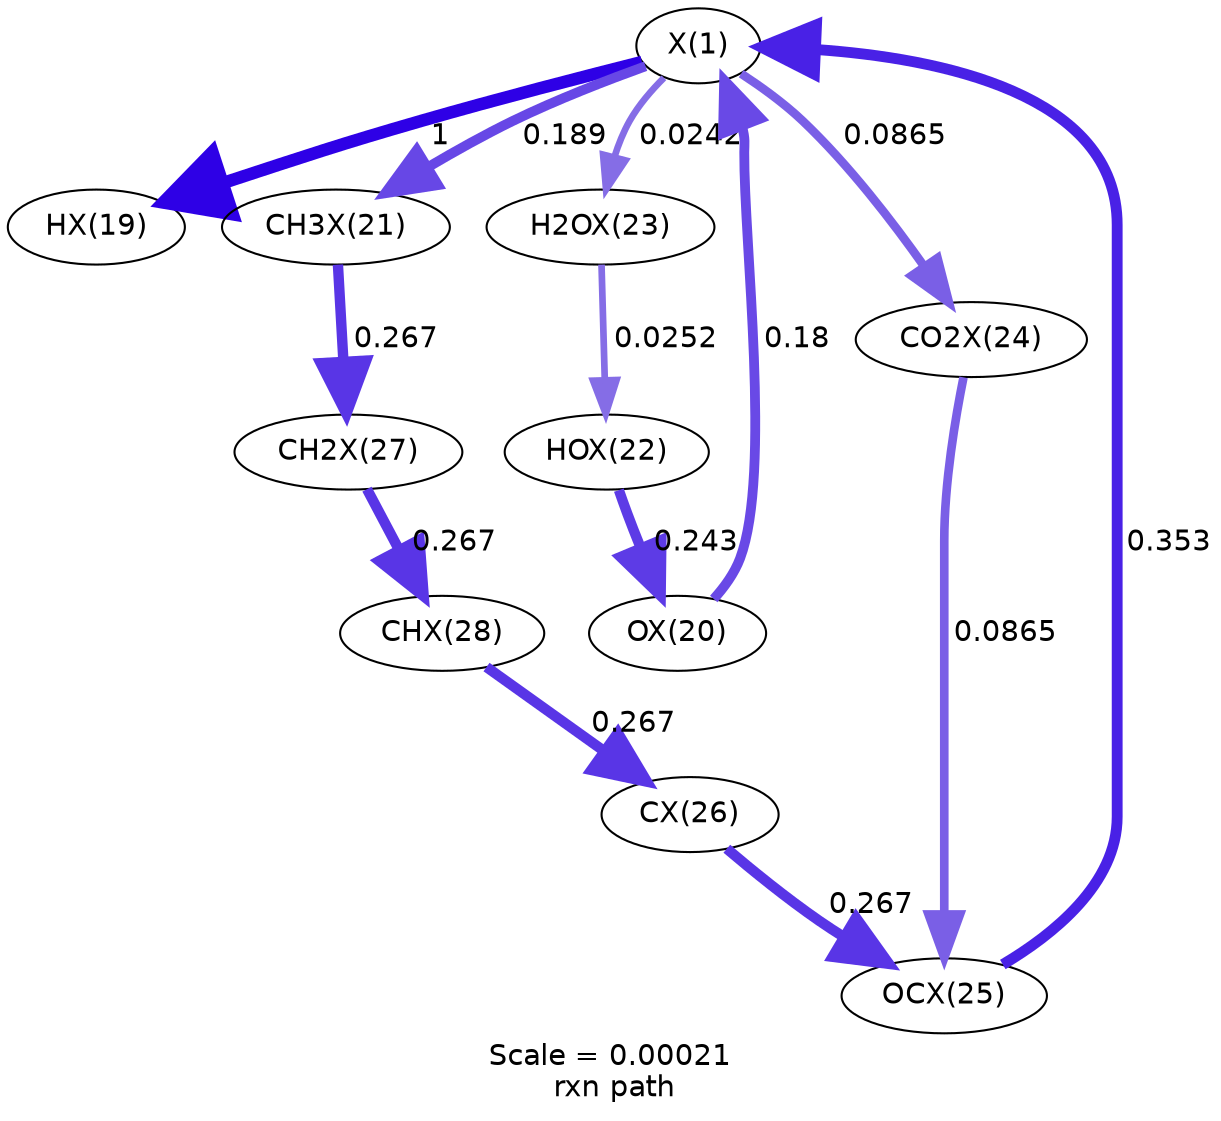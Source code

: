 digraph reaction_paths {
center=1;
s27 -> s28[fontname="Helvetica", penwidth=6, arrowsize=3, color="0.7, 1.5, 0.9"
, label=" 1"];
s29 -> s27[fontname="Helvetica", penwidth=4.71, arrowsize=2.35, color="0.7, 0.68, 0.9"
, label=" 0.18"];
s27 -> s30[fontname="Helvetica", penwidth=4.74, arrowsize=2.37, color="0.7, 0.689, 0.9"
, label=" 0.189"];
s34 -> s27[fontname="Helvetica", penwidth=5.21, arrowsize=2.61, color="0.7, 0.853, 0.9"
, label=" 0.353"];
s27 -> s32[fontname="Helvetica", penwidth=3.19, arrowsize=1.59, color="0.7, 0.524, 0.9"
, label=" 0.0242"];
s27 -> s33[fontname="Helvetica", penwidth=4.15, arrowsize=2.08, color="0.7, 0.587, 0.9"
, label=" 0.0865"];
s31 -> s29[fontname="Helvetica", penwidth=4.93, arrowsize=2.47, color="0.7, 0.743, 0.9"
, label=" 0.243"];
s32 -> s31[fontname="Helvetica", penwidth=3.22, arrowsize=1.61, color="0.7, 0.525, 0.9"
, label=" 0.0252"];
s30 -> s36[fontname="Helvetica", penwidth=5, arrowsize=2.5, color="0.7, 0.767, 0.9"
, label=" 0.267"];
s36 -> s37[fontname="Helvetica", penwidth=5, arrowsize=2.5, color="0.7, 0.767, 0.9"
, label=" 0.267"];
s37 -> s35[fontname="Helvetica", penwidth=5, arrowsize=2.5, color="0.7, 0.767, 0.9"
, label=" 0.267"];
s35 -> s34[fontname="Helvetica", penwidth=5, arrowsize=2.5, color="0.7, 0.767, 0.9"
, label=" 0.267"];
s33 -> s34[fontname="Helvetica", penwidth=4.15, arrowsize=2.08, color="0.7, 0.587, 0.9"
, label=" 0.0865"];
s27 [ fontname="Helvetica", label="X(1)"];
s28 [ fontname="Helvetica", label="HX(19)"];
s29 [ fontname="Helvetica", label="OX(20)"];
s30 [ fontname="Helvetica", label="CH3X(21)"];
s31 [ fontname="Helvetica", label="HOX(22)"];
s32 [ fontname="Helvetica", label="H2OX(23)"];
s33 [ fontname="Helvetica", label="CO2X(24)"];
s34 [ fontname="Helvetica", label="OCX(25)"];
s35 [ fontname="Helvetica", label="CX(26)"];
s36 [ fontname="Helvetica", label="CH2X(27)"];
s37 [ fontname="Helvetica", label="CHX(28)"];
 label = "Scale = 0.00021\l rxn path";
 fontname = "Helvetica";
}
